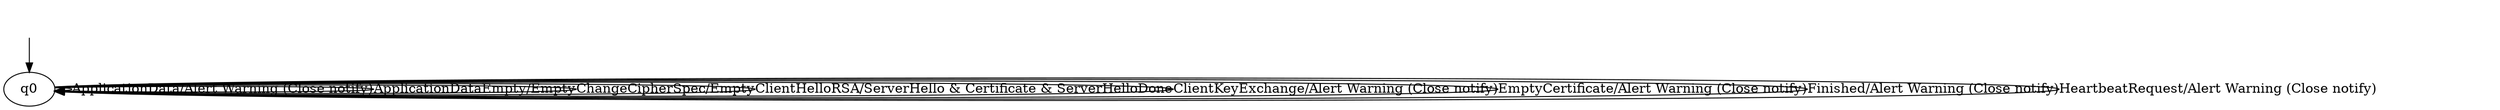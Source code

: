 digraph h0 {
q0 [label="q0"];
q0 -> q0 [label="ApplicationData/Alert Warning (Close notify)"];
q0 -> q0 [label="ApplicationDataEmpty/Empty"];
q0 -> q0 [label="ChangeCipherSpec/Empty"];
q0 -> q0 [label="ClientHelloRSA/ServerHello & Certificate & ServerHelloDone"];
q0 -> q0 [label="ClientKeyExchange/Alert Warning (Close notify)"];
q0 -> q0 [label="EmptyCertificate/Alert Warning (Close notify)"];
q0 -> q0 [label="Finished/Alert Warning (Close notify)"];
q0 -> q0 [label="HeartbeatRequest/Alert Warning (Close notify)"];
__start0 [shape=none, label=""];
__start0 -> q0 [label=""];
}
